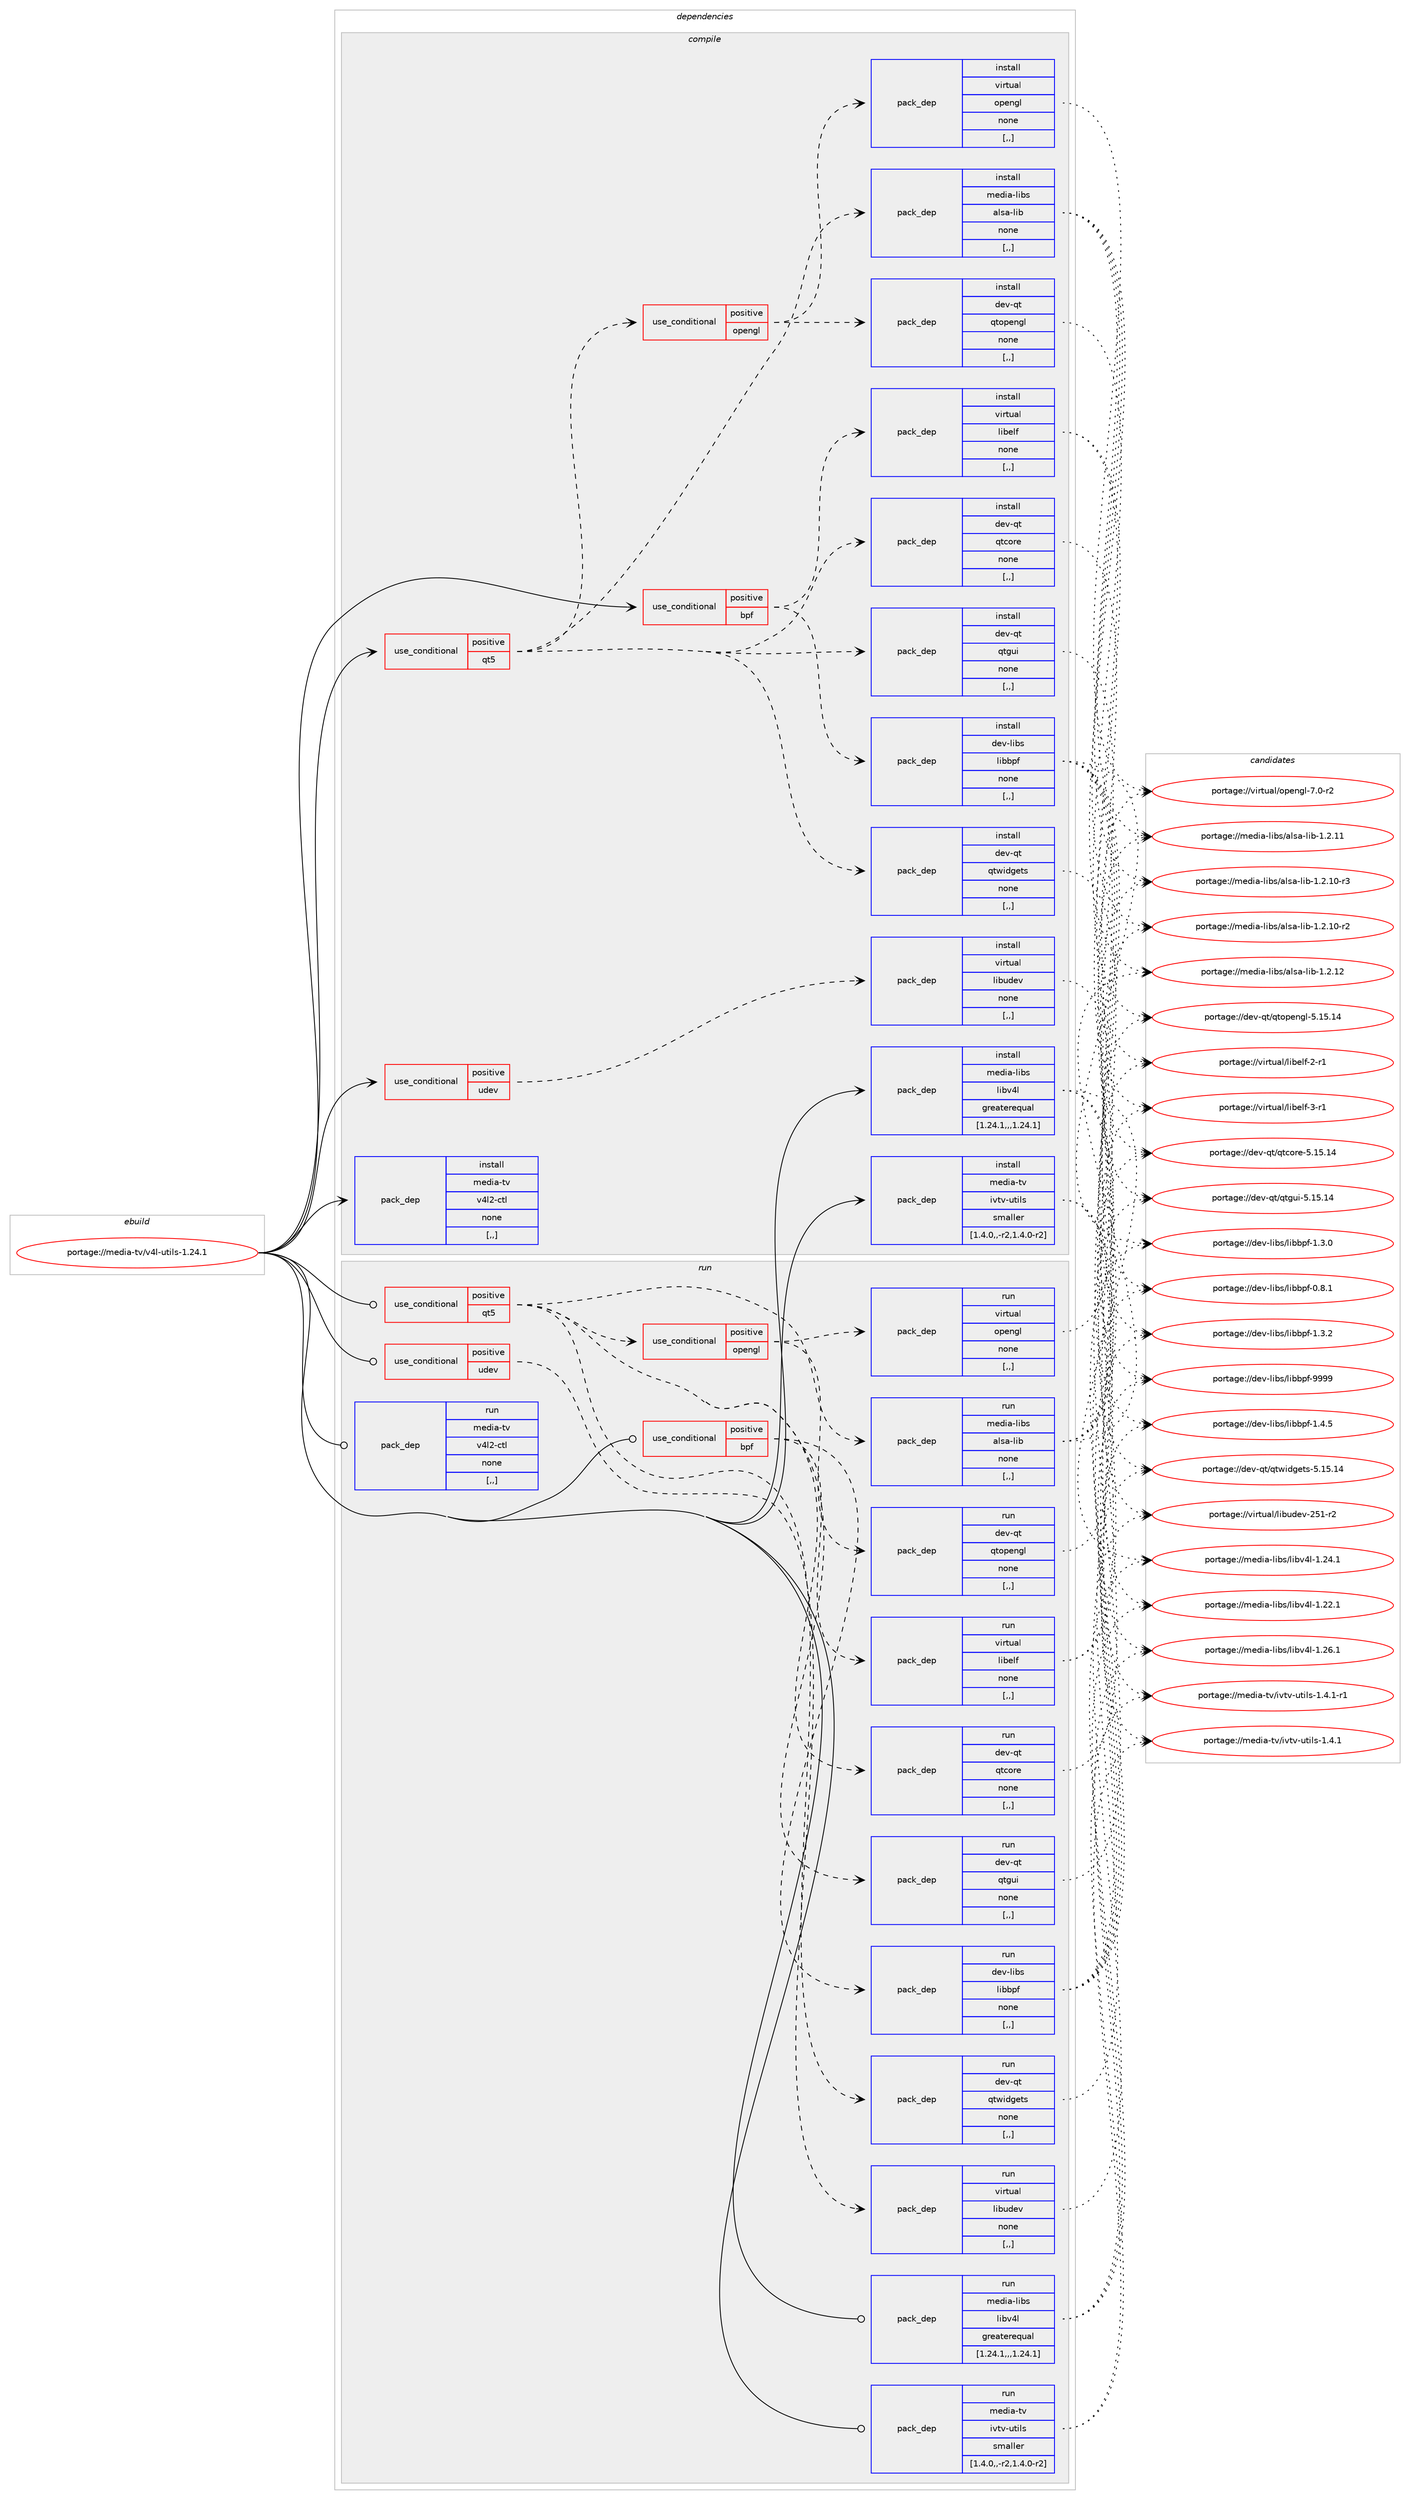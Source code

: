 digraph prolog {

# *************
# Graph options
# *************

newrank=true;
concentrate=true;
compound=true;
graph [rankdir=LR,fontname=Helvetica,fontsize=10,ranksep=1.5];#, ranksep=2.5, nodesep=0.2];
edge  [arrowhead=vee];
node  [fontname=Helvetica,fontsize=10];

# **********
# The ebuild
# **********

subgraph cluster_leftcol {
color=gray;
rank=same;
label=<<i>ebuild</i>>;
id [label="portage://media-tv/v4l-utils-1.24.1", color=red, width=4, href="../media-tv/v4l-utils-1.24.1.svg"];
}

# ****************
# The dependencies
# ****************

subgraph cluster_midcol {
color=gray;
label=<<i>dependencies</i>>;
subgraph cluster_compile {
fillcolor="#eeeeee";
style=filled;
label=<<i>compile</i>>;
subgraph cond81920 {
dependency322312 [label=<<TABLE BORDER="0" CELLBORDER="1" CELLSPACING="0" CELLPADDING="4"><TR><TD ROWSPAN="3" CELLPADDING="10">use_conditional</TD></TR><TR><TD>positive</TD></TR><TR><TD>bpf</TD></TR></TABLE>>, shape=none, color=red];
subgraph pack237882 {
dependency322313 [label=<<TABLE BORDER="0" CELLBORDER="1" CELLSPACING="0" CELLPADDING="4" WIDTH="220"><TR><TD ROWSPAN="6" CELLPADDING="30">pack_dep</TD></TR><TR><TD WIDTH="110">install</TD></TR><TR><TD>dev-libs</TD></TR><TR><TD>libbpf</TD></TR><TR><TD>none</TD></TR><TR><TD>[,,]</TD></TR></TABLE>>, shape=none, color=blue];
}
dependency322312:e -> dependency322313:w [weight=20,style="dashed",arrowhead="vee"];
subgraph pack237883 {
dependency322314 [label=<<TABLE BORDER="0" CELLBORDER="1" CELLSPACING="0" CELLPADDING="4" WIDTH="220"><TR><TD ROWSPAN="6" CELLPADDING="30">pack_dep</TD></TR><TR><TD WIDTH="110">install</TD></TR><TR><TD>virtual</TD></TR><TR><TD>libelf</TD></TR><TR><TD>none</TD></TR><TR><TD>[,,]</TD></TR></TABLE>>, shape=none, color=blue];
}
dependency322312:e -> dependency322314:w [weight=20,style="dashed",arrowhead="vee"];
}
id:e -> dependency322312:w [weight=20,style="solid",arrowhead="vee"];
subgraph cond81921 {
dependency322315 [label=<<TABLE BORDER="0" CELLBORDER="1" CELLSPACING="0" CELLPADDING="4"><TR><TD ROWSPAN="3" CELLPADDING="10">use_conditional</TD></TR><TR><TD>positive</TD></TR><TR><TD>qt5</TD></TR></TABLE>>, shape=none, color=red];
subgraph pack237884 {
dependency322316 [label=<<TABLE BORDER="0" CELLBORDER="1" CELLSPACING="0" CELLPADDING="4" WIDTH="220"><TR><TD ROWSPAN="6" CELLPADDING="30">pack_dep</TD></TR><TR><TD WIDTH="110">install</TD></TR><TR><TD>dev-qt</TD></TR><TR><TD>qtcore</TD></TR><TR><TD>none</TD></TR><TR><TD>[,,]</TD></TR></TABLE>>, shape=none, color=blue];
}
dependency322315:e -> dependency322316:w [weight=20,style="dashed",arrowhead="vee"];
subgraph pack237885 {
dependency322317 [label=<<TABLE BORDER="0" CELLBORDER="1" CELLSPACING="0" CELLPADDING="4" WIDTH="220"><TR><TD ROWSPAN="6" CELLPADDING="30">pack_dep</TD></TR><TR><TD WIDTH="110">install</TD></TR><TR><TD>dev-qt</TD></TR><TR><TD>qtgui</TD></TR><TR><TD>none</TD></TR><TR><TD>[,,]</TD></TR></TABLE>>, shape=none, color=blue];
}
dependency322315:e -> dependency322317:w [weight=20,style="dashed",arrowhead="vee"];
subgraph pack237886 {
dependency322318 [label=<<TABLE BORDER="0" CELLBORDER="1" CELLSPACING="0" CELLPADDING="4" WIDTH="220"><TR><TD ROWSPAN="6" CELLPADDING="30">pack_dep</TD></TR><TR><TD WIDTH="110">install</TD></TR><TR><TD>dev-qt</TD></TR><TR><TD>qtwidgets</TD></TR><TR><TD>none</TD></TR><TR><TD>[,,]</TD></TR></TABLE>>, shape=none, color=blue];
}
dependency322315:e -> dependency322318:w [weight=20,style="dashed",arrowhead="vee"];
subgraph cond81922 {
dependency322319 [label=<<TABLE BORDER="0" CELLBORDER="1" CELLSPACING="0" CELLPADDING="4"><TR><TD ROWSPAN="3" CELLPADDING="10">use_conditional</TD></TR><TR><TD>positive</TD></TR><TR><TD>opengl</TD></TR></TABLE>>, shape=none, color=red];
subgraph pack237887 {
dependency322320 [label=<<TABLE BORDER="0" CELLBORDER="1" CELLSPACING="0" CELLPADDING="4" WIDTH="220"><TR><TD ROWSPAN="6" CELLPADDING="30">pack_dep</TD></TR><TR><TD WIDTH="110">install</TD></TR><TR><TD>dev-qt</TD></TR><TR><TD>qtopengl</TD></TR><TR><TD>none</TD></TR><TR><TD>[,,]</TD></TR></TABLE>>, shape=none, color=blue];
}
dependency322319:e -> dependency322320:w [weight=20,style="dashed",arrowhead="vee"];
subgraph pack237888 {
dependency322321 [label=<<TABLE BORDER="0" CELLBORDER="1" CELLSPACING="0" CELLPADDING="4" WIDTH="220"><TR><TD ROWSPAN="6" CELLPADDING="30">pack_dep</TD></TR><TR><TD WIDTH="110">install</TD></TR><TR><TD>virtual</TD></TR><TR><TD>opengl</TD></TR><TR><TD>none</TD></TR><TR><TD>[,,]</TD></TR></TABLE>>, shape=none, color=blue];
}
dependency322319:e -> dependency322321:w [weight=20,style="dashed",arrowhead="vee"];
}
dependency322315:e -> dependency322319:w [weight=20,style="dashed",arrowhead="vee"];
subgraph pack237889 {
dependency322322 [label=<<TABLE BORDER="0" CELLBORDER="1" CELLSPACING="0" CELLPADDING="4" WIDTH="220"><TR><TD ROWSPAN="6" CELLPADDING="30">pack_dep</TD></TR><TR><TD WIDTH="110">install</TD></TR><TR><TD>media-libs</TD></TR><TR><TD>alsa-lib</TD></TR><TR><TD>none</TD></TR><TR><TD>[,,]</TD></TR></TABLE>>, shape=none, color=blue];
}
dependency322315:e -> dependency322322:w [weight=20,style="dashed",arrowhead="vee"];
}
id:e -> dependency322315:w [weight=20,style="solid",arrowhead="vee"];
subgraph cond81923 {
dependency322323 [label=<<TABLE BORDER="0" CELLBORDER="1" CELLSPACING="0" CELLPADDING="4"><TR><TD ROWSPAN="3" CELLPADDING="10">use_conditional</TD></TR><TR><TD>positive</TD></TR><TR><TD>udev</TD></TR></TABLE>>, shape=none, color=red];
subgraph pack237890 {
dependency322324 [label=<<TABLE BORDER="0" CELLBORDER="1" CELLSPACING="0" CELLPADDING="4" WIDTH="220"><TR><TD ROWSPAN="6" CELLPADDING="30">pack_dep</TD></TR><TR><TD WIDTH="110">install</TD></TR><TR><TD>virtual</TD></TR><TR><TD>libudev</TD></TR><TR><TD>none</TD></TR><TR><TD>[,,]</TD></TR></TABLE>>, shape=none, color=blue];
}
dependency322323:e -> dependency322324:w [weight=20,style="dashed",arrowhead="vee"];
}
id:e -> dependency322323:w [weight=20,style="solid",arrowhead="vee"];
subgraph pack237891 {
dependency322325 [label=<<TABLE BORDER="0" CELLBORDER="1" CELLSPACING="0" CELLPADDING="4" WIDTH="220"><TR><TD ROWSPAN="6" CELLPADDING="30">pack_dep</TD></TR><TR><TD WIDTH="110">install</TD></TR><TR><TD>media-libs</TD></TR><TR><TD>libv4l</TD></TR><TR><TD>greaterequal</TD></TR><TR><TD>[1.24.1,,,1.24.1]</TD></TR></TABLE>>, shape=none, color=blue];
}
id:e -> dependency322325:w [weight=20,style="solid",arrowhead="vee"];
subgraph pack237892 {
dependency322326 [label=<<TABLE BORDER="0" CELLBORDER="1" CELLSPACING="0" CELLPADDING="4" WIDTH="220"><TR><TD ROWSPAN="6" CELLPADDING="30">pack_dep</TD></TR><TR><TD WIDTH="110">install</TD></TR><TR><TD>media-tv</TD></TR><TR><TD>ivtv-utils</TD></TR><TR><TD>smaller</TD></TR><TR><TD>[1.4.0,,-r2,1.4.0-r2]</TD></TR></TABLE>>, shape=none, color=blue];
}
id:e -> dependency322326:w [weight=20,style="solid",arrowhead="vee"];
subgraph pack237893 {
dependency322327 [label=<<TABLE BORDER="0" CELLBORDER="1" CELLSPACING="0" CELLPADDING="4" WIDTH="220"><TR><TD ROWSPAN="6" CELLPADDING="30">pack_dep</TD></TR><TR><TD WIDTH="110">install</TD></TR><TR><TD>media-tv</TD></TR><TR><TD>v4l2-ctl</TD></TR><TR><TD>none</TD></TR><TR><TD>[,,]</TD></TR></TABLE>>, shape=none, color=blue];
}
id:e -> dependency322327:w [weight=20,style="solid",arrowhead="vee"];
}
subgraph cluster_compileandrun {
fillcolor="#eeeeee";
style=filled;
label=<<i>compile and run</i>>;
}
subgraph cluster_run {
fillcolor="#eeeeee";
style=filled;
label=<<i>run</i>>;
subgraph cond81924 {
dependency322328 [label=<<TABLE BORDER="0" CELLBORDER="1" CELLSPACING="0" CELLPADDING="4"><TR><TD ROWSPAN="3" CELLPADDING="10">use_conditional</TD></TR><TR><TD>positive</TD></TR><TR><TD>bpf</TD></TR></TABLE>>, shape=none, color=red];
subgraph pack237894 {
dependency322329 [label=<<TABLE BORDER="0" CELLBORDER="1" CELLSPACING="0" CELLPADDING="4" WIDTH="220"><TR><TD ROWSPAN="6" CELLPADDING="30">pack_dep</TD></TR><TR><TD WIDTH="110">run</TD></TR><TR><TD>dev-libs</TD></TR><TR><TD>libbpf</TD></TR><TR><TD>none</TD></TR><TR><TD>[,,]</TD></TR></TABLE>>, shape=none, color=blue];
}
dependency322328:e -> dependency322329:w [weight=20,style="dashed",arrowhead="vee"];
subgraph pack237895 {
dependency322330 [label=<<TABLE BORDER="0" CELLBORDER="1" CELLSPACING="0" CELLPADDING="4" WIDTH="220"><TR><TD ROWSPAN="6" CELLPADDING="30">pack_dep</TD></TR><TR><TD WIDTH="110">run</TD></TR><TR><TD>virtual</TD></TR><TR><TD>libelf</TD></TR><TR><TD>none</TD></TR><TR><TD>[,,]</TD></TR></TABLE>>, shape=none, color=blue];
}
dependency322328:e -> dependency322330:w [weight=20,style="dashed",arrowhead="vee"];
}
id:e -> dependency322328:w [weight=20,style="solid",arrowhead="odot"];
subgraph cond81925 {
dependency322331 [label=<<TABLE BORDER="0" CELLBORDER="1" CELLSPACING="0" CELLPADDING="4"><TR><TD ROWSPAN="3" CELLPADDING="10">use_conditional</TD></TR><TR><TD>positive</TD></TR><TR><TD>qt5</TD></TR></TABLE>>, shape=none, color=red];
subgraph pack237896 {
dependency322332 [label=<<TABLE BORDER="0" CELLBORDER="1" CELLSPACING="0" CELLPADDING="4" WIDTH="220"><TR><TD ROWSPAN="6" CELLPADDING="30">pack_dep</TD></TR><TR><TD WIDTH="110">run</TD></TR><TR><TD>dev-qt</TD></TR><TR><TD>qtcore</TD></TR><TR><TD>none</TD></TR><TR><TD>[,,]</TD></TR></TABLE>>, shape=none, color=blue];
}
dependency322331:e -> dependency322332:w [weight=20,style="dashed",arrowhead="vee"];
subgraph pack237897 {
dependency322333 [label=<<TABLE BORDER="0" CELLBORDER="1" CELLSPACING="0" CELLPADDING="4" WIDTH="220"><TR><TD ROWSPAN="6" CELLPADDING="30">pack_dep</TD></TR><TR><TD WIDTH="110">run</TD></TR><TR><TD>dev-qt</TD></TR><TR><TD>qtgui</TD></TR><TR><TD>none</TD></TR><TR><TD>[,,]</TD></TR></TABLE>>, shape=none, color=blue];
}
dependency322331:e -> dependency322333:w [weight=20,style="dashed",arrowhead="vee"];
subgraph pack237898 {
dependency322334 [label=<<TABLE BORDER="0" CELLBORDER="1" CELLSPACING="0" CELLPADDING="4" WIDTH="220"><TR><TD ROWSPAN="6" CELLPADDING="30">pack_dep</TD></TR><TR><TD WIDTH="110">run</TD></TR><TR><TD>dev-qt</TD></TR><TR><TD>qtwidgets</TD></TR><TR><TD>none</TD></TR><TR><TD>[,,]</TD></TR></TABLE>>, shape=none, color=blue];
}
dependency322331:e -> dependency322334:w [weight=20,style="dashed",arrowhead="vee"];
subgraph cond81926 {
dependency322335 [label=<<TABLE BORDER="0" CELLBORDER="1" CELLSPACING="0" CELLPADDING="4"><TR><TD ROWSPAN="3" CELLPADDING="10">use_conditional</TD></TR><TR><TD>positive</TD></TR><TR><TD>opengl</TD></TR></TABLE>>, shape=none, color=red];
subgraph pack237899 {
dependency322336 [label=<<TABLE BORDER="0" CELLBORDER="1" CELLSPACING="0" CELLPADDING="4" WIDTH="220"><TR><TD ROWSPAN="6" CELLPADDING="30">pack_dep</TD></TR><TR><TD WIDTH="110">run</TD></TR><TR><TD>dev-qt</TD></TR><TR><TD>qtopengl</TD></TR><TR><TD>none</TD></TR><TR><TD>[,,]</TD></TR></TABLE>>, shape=none, color=blue];
}
dependency322335:e -> dependency322336:w [weight=20,style="dashed",arrowhead="vee"];
subgraph pack237900 {
dependency322337 [label=<<TABLE BORDER="0" CELLBORDER="1" CELLSPACING="0" CELLPADDING="4" WIDTH="220"><TR><TD ROWSPAN="6" CELLPADDING="30">pack_dep</TD></TR><TR><TD WIDTH="110">run</TD></TR><TR><TD>virtual</TD></TR><TR><TD>opengl</TD></TR><TR><TD>none</TD></TR><TR><TD>[,,]</TD></TR></TABLE>>, shape=none, color=blue];
}
dependency322335:e -> dependency322337:w [weight=20,style="dashed",arrowhead="vee"];
}
dependency322331:e -> dependency322335:w [weight=20,style="dashed",arrowhead="vee"];
subgraph pack237901 {
dependency322338 [label=<<TABLE BORDER="0" CELLBORDER="1" CELLSPACING="0" CELLPADDING="4" WIDTH="220"><TR><TD ROWSPAN="6" CELLPADDING="30">pack_dep</TD></TR><TR><TD WIDTH="110">run</TD></TR><TR><TD>media-libs</TD></TR><TR><TD>alsa-lib</TD></TR><TR><TD>none</TD></TR><TR><TD>[,,]</TD></TR></TABLE>>, shape=none, color=blue];
}
dependency322331:e -> dependency322338:w [weight=20,style="dashed",arrowhead="vee"];
}
id:e -> dependency322331:w [weight=20,style="solid",arrowhead="odot"];
subgraph cond81927 {
dependency322339 [label=<<TABLE BORDER="0" CELLBORDER="1" CELLSPACING="0" CELLPADDING="4"><TR><TD ROWSPAN="3" CELLPADDING="10">use_conditional</TD></TR><TR><TD>positive</TD></TR><TR><TD>udev</TD></TR></TABLE>>, shape=none, color=red];
subgraph pack237902 {
dependency322340 [label=<<TABLE BORDER="0" CELLBORDER="1" CELLSPACING="0" CELLPADDING="4" WIDTH="220"><TR><TD ROWSPAN="6" CELLPADDING="30">pack_dep</TD></TR><TR><TD WIDTH="110">run</TD></TR><TR><TD>virtual</TD></TR><TR><TD>libudev</TD></TR><TR><TD>none</TD></TR><TR><TD>[,,]</TD></TR></TABLE>>, shape=none, color=blue];
}
dependency322339:e -> dependency322340:w [weight=20,style="dashed",arrowhead="vee"];
}
id:e -> dependency322339:w [weight=20,style="solid",arrowhead="odot"];
subgraph pack237903 {
dependency322341 [label=<<TABLE BORDER="0" CELLBORDER="1" CELLSPACING="0" CELLPADDING="4" WIDTH="220"><TR><TD ROWSPAN="6" CELLPADDING="30">pack_dep</TD></TR><TR><TD WIDTH="110">run</TD></TR><TR><TD>media-libs</TD></TR><TR><TD>libv4l</TD></TR><TR><TD>greaterequal</TD></TR><TR><TD>[1.24.1,,,1.24.1]</TD></TR></TABLE>>, shape=none, color=blue];
}
id:e -> dependency322341:w [weight=20,style="solid",arrowhead="odot"];
subgraph pack237904 {
dependency322342 [label=<<TABLE BORDER="0" CELLBORDER="1" CELLSPACING="0" CELLPADDING="4" WIDTH="220"><TR><TD ROWSPAN="6" CELLPADDING="30">pack_dep</TD></TR><TR><TD WIDTH="110">run</TD></TR><TR><TD>media-tv</TD></TR><TR><TD>ivtv-utils</TD></TR><TR><TD>smaller</TD></TR><TR><TD>[1.4.0,,-r2,1.4.0-r2]</TD></TR></TABLE>>, shape=none, color=blue];
}
id:e -> dependency322342:w [weight=20,style="solid",arrowhead="odot"];
subgraph pack237905 {
dependency322343 [label=<<TABLE BORDER="0" CELLBORDER="1" CELLSPACING="0" CELLPADDING="4" WIDTH="220"><TR><TD ROWSPAN="6" CELLPADDING="30">pack_dep</TD></TR><TR><TD WIDTH="110">run</TD></TR><TR><TD>media-tv</TD></TR><TR><TD>v4l2-ctl</TD></TR><TR><TD>none</TD></TR><TR><TD>[,,]</TD></TR></TABLE>>, shape=none, color=blue];
}
id:e -> dependency322343:w [weight=20,style="solid",arrowhead="odot"];
}
}

# **************
# The candidates
# **************

subgraph cluster_choices {
rank=same;
color=gray;
label=<<i>candidates</i>>;

subgraph choice237882 {
color=black;
nodesep=1;
choice10010111845108105981154710810598981121024557575757 [label="portage://dev-libs/libbpf-9999", color=red, width=4,href="../dev-libs/libbpf-9999.svg"];
choice1001011184510810598115471081059898112102454946524653 [label="portage://dev-libs/libbpf-1.4.5", color=red, width=4,href="../dev-libs/libbpf-1.4.5.svg"];
choice1001011184510810598115471081059898112102454946514650 [label="portage://dev-libs/libbpf-1.3.2", color=red, width=4,href="../dev-libs/libbpf-1.3.2.svg"];
choice1001011184510810598115471081059898112102454946514648 [label="portage://dev-libs/libbpf-1.3.0", color=red, width=4,href="../dev-libs/libbpf-1.3.0.svg"];
choice1001011184510810598115471081059898112102454846564649 [label="portage://dev-libs/libbpf-0.8.1", color=red, width=4,href="../dev-libs/libbpf-0.8.1.svg"];
dependency322313:e -> choice10010111845108105981154710810598981121024557575757:w [style=dotted,weight="100"];
dependency322313:e -> choice1001011184510810598115471081059898112102454946524653:w [style=dotted,weight="100"];
dependency322313:e -> choice1001011184510810598115471081059898112102454946514650:w [style=dotted,weight="100"];
dependency322313:e -> choice1001011184510810598115471081059898112102454946514648:w [style=dotted,weight="100"];
dependency322313:e -> choice1001011184510810598115471081059898112102454846564649:w [style=dotted,weight="100"];
}
subgraph choice237883 {
color=black;
nodesep=1;
choice11810511411611797108471081059810110810245514511449 [label="portage://virtual/libelf-3-r1", color=red, width=4,href="../virtual/libelf-3-r1.svg"];
choice11810511411611797108471081059810110810245504511449 [label="portage://virtual/libelf-2-r1", color=red, width=4,href="../virtual/libelf-2-r1.svg"];
dependency322314:e -> choice11810511411611797108471081059810110810245514511449:w [style=dotted,weight="100"];
dependency322314:e -> choice11810511411611797108471081059810110810245504511449:w [style=dotted,weight="100"];
}
subgraph choice237884 {
color=black;
nodesep=1;
choice1001011184511311647113116991111141014553464953464952 [label="portage://dev-qt/qtcore-5.15.14", color=red, width=4,href="../dev-qt/qtcore-5.15.14.svg"];
dependency322316:e -> choice1001011184511311647113116991111141014553464953464952:w [style=dotted,weight="100"];
}
subgraph choice237885 {
color=black;
nodesep=1;
choice10010111845113116471131161031171054553464953464952 [label="portage://dev-qt/qtgui-5.15.14", color=red, width=4,href="../dev-qt/qtgui-5.15.14.svg"];
dependency322317:e -> choice10010111845113116471131161031171054553464953464952:w [style=dotted,weight="100"];
}
subgraph choice237886 {
color=black;
nodesep=1;
choice10010111845113116471131161191051001031011161154553464953464952 [label="portage://dev-qt/qtwidgets-5.15.14", color=red, width=4,href="../dev-qt/qtwidgets-5.15.14.svg"];
dependency322318:e -> choice10010111845113116471131161191051001031011161154553464953464952:w [style=dotted,weight="100"];
}
subgraph choice237887 {
color=black;
nodesep=1;
choice10010111845113116471131161111121011101031084553464953464952 [label="portage://dev-qt/qtopengl-5.15.14", color=red, width=4,href="../dev-qt/qtopengl-5.15.14.svg"];
dependency322320:e -> choice10010111845113116471131161111121011101031084553464953464952:w [style=dotted,weight="100"];
}
subgraph choice237888 {
color=black;
nodesep=1;
choice1181051141161179710847111112101110103108455546484511450 [label="portage://virtual/opengl-7.0-r2", color=red, width=4,href="../virtual/opengl-7.0-r2.svg"];
dependency322321:e -> choice1181051141161179710847111112101110103108455546484511450:w [style=dotted,weight="100"];
}
subgraph choice237889 {
color=black;
nodesep=1;
choice109101100105974510810598115479710811597451081059845494650464950 [label="portage://media-libs/alsa-lib-1.2.12", color=red, width=4,href="../media-libs/alsa-lib-1.2.12.svg"];
choice109101100105974510810598115479710811597451081059845494650464949 [label="portage://media-libs/alsa-lib-1.2.11", color=red, width=4,href="../media-libs/alsa-lib-1.2.11.svg"];
choice1091011001059745108105981154797108115974510810598454946504649484511451 [label="portage://media-libs/alsa-lib-1.2.10-r3", color=red, width=4,href="../media-libs/alsa-lib-1.2.10-r3.svg"];
choice1091011001059745108105981154797108115974510810598454946504649484511450 [label="portage://media-libs/alsa-lib-1.2.10-r2", color=red, width=4,href="../media-libs/alsa-lib-1.2.10-r2.svg"];
dependency322322:e -> choice109101100105974510810598115479710811597451081059845494650464950:w [style=dotted,weight="100"];
dependency322322:e -> choice109101100105974510810598115479710811597451081059845494650464949:w [style=dotted,weight="100"];
dependency322322:e -> choice1091011001059745108105981154797108115974510810598454946504649484511451:w [style=dotted,weight="100"];
dependency322322:e -> choice1091011001059745108105981154797108115974510810598454946504649484511450:w [style=dotted,weight="100"];
}
subgraph choice237890 {
color=black;
nodesep=1;
choice118105114116117971084710810598117100101118455053494511450 [label="portage://virtual/libudev-251-r2", color=red, width=4,href="../virtual/libudev-251-r2.svg"];
dependency322324:e -> choice118105114116117971084710810598117100101118455053494511450:w [style=dotted,weight="100"];
}
subgraph choice237891 {
color=black;
nodesep=1;
choice10910110010597451081059811547108105981185210845494650544649 [label="portage://media-libs/libv4l-1.26.1", color=red, width=4,href="../media-libs/libv4l-1.26.1.svg"];
choice10910110010597451081059811547108105981185210845494650524649 [label="portage://media-libs/libv4l-1.24.1", color=red, width=4,href="../media-libs/libv4l-1.24.1.svg"];
choice10910110010597451081059811547108105981185210845494650504649 [label="portage://media-libs/libv4l-1.22.1", color=red, width=4,href="../media-libs/libv4l-1.22.1.svg"];
dependency322325:e -> choice10910110010597451081059811547108105981185210845494650544649:w [style=dotted,weight="100"];
dependency322325:e -> choice10910110010597451081059811547108105981185210845494650524649:w [style=dotted,weight="100"];
dependency322325:e -> choice10910110010597451081059811547108105981185210845494650504649:w [style=dotted,weight="100"];
}
subgraph choice237892 {
color=black;
nodesep=1;
choice109101100105974511611847105118116118451171161051081154549465246494511449 [label="portage://media-tv/ivtv-utils-1.4.1-r1", color=red, width=4,href="../media-tv/ivtv-utils-1.4.1-r1.svg"];
choice10910110010597451161184710511811611845117116105108115454946524649 [label="portage://media-tv/ivtv-utils-1.4.1", color=red, width=4,href="../media-tv/ivtv-utils-1.4.1.svg"];
dependency322326:e -> choice109101100105974511611847105118116118451171161051081154549465246494511449:w [style=dotted,weight="100"];
dependency322326:e -> choice10910110010597451161184710511811611845117116105108115454946524649:w [style=dotted,weight="100"];
}
subgraph choice237893 {
color=black;
nodesep=1;
}
subgraph choice237894 {
color=black;
nodesep=1;
choice10010111845108105981154710810598981121024557575757 [label="portage://dev-libs/libbpf-9999", color=red, width=4,href="../dev-libs/libbpf-9999.svg"];
choice1001011184510810598115471081059898112102454946524653 [label="portage://dev-libs/libbpf-1.4.5", color=red, width=4,href="../dev-libs/libbpf-1.4.5.svg"];
choice1001011184510810598115471081059898112102454946514650 [label="portage://dev-libs/libbpf-1.3.2", color=red, width=4,href="../dev-libs/libbpf-1.3.2.svg"];
choice1001011184510810598115471081059898112102454946514648 [label="portage://dev-libs/libbpf-1.3.0", color=red, width=4,href="../dev-libs/libbpf-1.3.0.svg"];
choice1001011184510810598115471081059898112102454846564649 [label="portage://dev-libs/libbpf-0.8.1", color=red, width=4,href="../dev-libs/libbpf-0.8.1.svg"];
dependency322329:e -> choice10010111845108105981154710810598981121024557575757:w [style=dotted,weight="100"];
dependency322329:e -> choice1001011184510810598115471081059898112102454946524653:w [style=dotted,weight="100"];
dependency322329:e -> choice1001011184510810598115471081059898112102454946514650:w [style=dotted,weight="100"];
dependency322329:e -> choice1001011184510810598115471081059898112102454946514648:w [style=dotted,weight="100"];
dependency322329:e -> choice1001011184510810598115471081059898112102454846564649:w [style=dotted,weight="100"];
}
subgraph choice237895 {
color=black;
nodesep=1;
choice11810511411611797108471081059810110810245514511449 [label="portage://virtual/libelf-3-r1", color=red, width=4,href="../virtual/libelf-3-r1.svg"];
choice11810511411611797108471081059810110810245504511449 [label="portage://virtual/libelf-2-r1", color=red, width=4,href="../virtual/libelf-2-r1.svg"];
dependency322330:e -> choice11810511411611797108471081059810110810245514511449:w [style=dotted,weight="100"];
dependency322330:e -> choice11810511411611797108471081059810110810245504511449:w [style=dotted,weight="100"];
}
subgraph choice237896 {
color=black;
nodesep=1;
choice1001011184511311647113116991111141014553464953464952 [label="portage://dev-qt/qtcore-5.15.14", color=red, width=4,href="../dev-qt/qtcore-5.15.14.svg"];
dependency322332:e -> choice1001011184511311647113116991111141014553464953464952:w [style=dotted,weight="100"];
}
subgraph choice237897 {
color=black;
nodesep=1;
choice10010111845113116471131161031171054553464953464952 [label="portage://dev-qt/qtgui-5.15.14", color=red, width=4,href="../dev-qt/qtgui-5.15.14.svg"];
dependency322333:e -> choice10010111845113116471131161031171054553464953464952:w [style=dotted,weight="100"];
}
subgraph choice237898 {
color=black;
nodesep=1;
choice10010111845113116471131161191051001031011161154553464953464952 [label="portage://dev-qt/qtwidgets-5.15.14", color=red, width=4,href="../dev-qt/qtwidgets-5.15.14.svg"];
dependency322334:e -> choice10010111845113116471131161191051001031011161154553464953464952:w [style=dotted,weight="100"];
}
subgraph choice237899 {
color=black;
nodesep=1;
choice10010111845113116471131161111121011101031084553464953464952 [label="portage://dev-qt/qtopengl-5.15.14", color=red, width=4,href="../dev-qt/qtopengl-5.15.14.svg"];
dependency322336:e -> choice10010111845113116471131161111121011101031084553464953464952:w [style=dotted,weight="100"];
}
subgraph choice237900 {
color=black;
nodesep=1;
choice1181051141161179710847111112101110103108455546484511450 [label="portage://virtual/opengl-7.0-r2", color=red, width=4,href="../virtual/opengl-7.0-r2.svg"];
dependency322337:e -> choice1181051141161179710847111112101110103108455546484511450:w [style=dotted,weight="100"];
}
subgraph choice237901 {
color=black;
nodesep=1;
choice109101100105974510810598115479710811597451081059845494650464950 [label="portage://media-libs/alsa-lib-1.2.12", color=red, width=4,href="../media-libs/alsa-lib-1.2.12.svg"];
choice109101100105974510810598115479710811597451081059845494650464949 [label="portage://media-libs/alsa-lib-1.2.11", color=red, width=4,href="../media-libs/alsa-lib-1.2.11.svg"];
choice1091011001059745108105981154797108115974510810598454946504649484511451 [label="portage://media-libs/alsa-lib-1.2.10-r3", color=red, width=4,href="../media-libs/alsa-lib-1.2.10-r3.svg"];
choice1091011001059745108105981154797108115974510810598454946504649484511450 [label="portage://media-libs/alsa-lib-1.2.10-r2", color=red, width=4,href="../media-libs/alsa-lib-1.2.10-r2.svg"];
dependency322338:e -> choice109101100105974510810598115479710811597451081059845494650464950:w [style=dotted,weight="100"];
dependency322338:e -> choice109101100105974510810598115479710811597451081059845494650464949:w [style=dotted,weight="100"];
dependency322338:e -> choice1091011001059745108105981154797108115974510810598454946504649484511451:w [style=dotted,weight="100"];
dependency322338:e -> choice1091011001059745108105981154797108115974510810598454946504649484511450:w [style=dotted,weight="100"];
}
subgraph choice237902 {
color=black;
nodesep=1;
choice118105114116117971084710810598117100101118455053494511450 [label="portage://virtual/libudev-251-r2", color=red, width=4,href="../virtual/libudev-251-r2.svg"];
dependency322340:e -> choice118105114116117971084710810598117100101118455053494511450:w [style=dotted,weight="100"];
}
subgraph choice237903 {
color=black;
nodesep=1;
choice10910110010597451081059811547108105981185210845494650544649 [label="portage://media-libs/libv4l-1.26.1", color=red, width=4,href="../media-libs/libv4l-1.26.1.svg"];
choice10910110010597451081059811547108105981185210845494650524649 [label="portage://media-libs/libv4l-1.24.1", color=red, width=4,href="../media-libs/libv4l-1.24.1.svg"];
choice10910110010597451081059811547108105981185210845494650504649 [label="portage://media-libs/libv4l-1.22.1", color=red, width=4,href="../media-libs/libv4l-1.22.1.svg"];
dependency322341:e -> choice10910110010597451081059811547108105981185210845494650544649:w [style=dotted,weight="100"];
dependency322341:e -> choice10910110010597451081059811547108105981185210845494650524649:w [style=dotted,weight="100"];
dependency322341:e -> choice10910110010597451081059811547108105981185210845494650504649:w [style=dotted,weight="100"];
}
subgraph choice237904 {
color=black;
nodesep=1;
choice109101100105974511611847105118116118451171161051081154549465246494511449 [label="portage://media-tv/ivtv-utils-1.4.1-r1", color=red, width=4,href="../media-tv/ivtv-utils-1.4.1-r1.svg"];
choice10910110010597451161184710511811611845117116105108115454946524649 [label="portage://media-tv/ivtv-utils-1.4.1", color=red, width=4,href="../media-tv/ivtv-utils-1.4.1.svg"];
dependency322342:e -> choice109101100105974511611847105118116118451171161051081154549465246494511449:w [style=dotted,weight="100"];
dependency322342:e -> choice10910110010597451161184710511811611845117116105108115454946524649:w [style=dotted,weight="100"];
}
subgraph choice237905 {
color=black;
nodesep=1;
}
}

}
